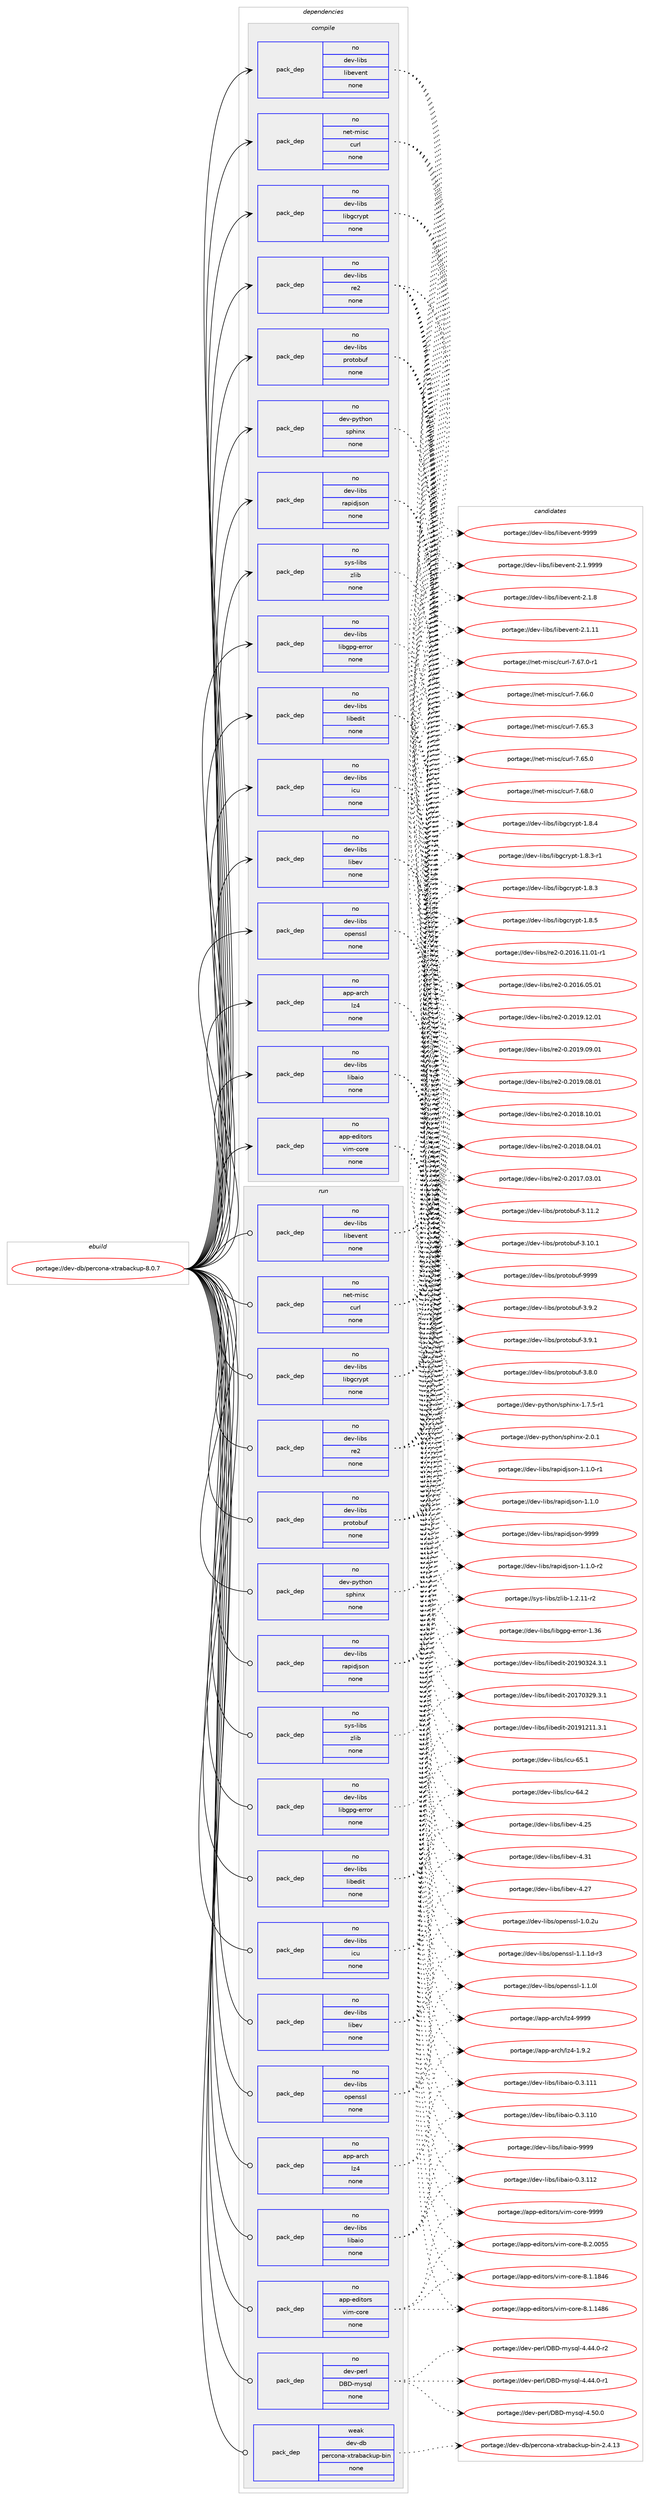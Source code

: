 digraph prolog {

# *************
# Graph options
# *************

newrank=true;
concentrate=true;
compound=true;
graph [rankdir=LR,fontname=Helvetica,fontsize=10,ranksep=1.5];#, ranksep=2.5, nodesep=0.2];
edge  [arrowhead=vee];
node  [fontname=Helvetica,fontsize=10];

# **********
# The ebuild
# **********

subgraph cluster_leftcol {
color=gray;
rank=same;
label=<<i>ebuild</i>>;
id [label="portage://dev-db/percona-xtrabackup-8.0.7", color=red, width=4, href="../dev-db/percona-xtrabackup-8.0.7.svg"];
}

# ****************
# The dependencies
# ****************

subgraph cluster_midcol {
color=gray;
label=<<i>dependencies</i>>;
subgraph cluster_compile {
fillcolor="#eeeeee";
style=filled;
label=<<i>compile</i>>;
subgraph pack436045 {
dependency580861 [label=<<TABLE BORDER="0" CELLBORDER="1" CELLSPACING="0" CELLPADDING="4" WIDTH="220"><TR><TD ROWSPAN="6" CELLPADDING="30">pack_dep</TD></TR><TR><TD WIDTH="110">no</TD></TR><TR><TD>app-arch</TD></TR><TR><TD>lz4</TD></TR><TR><TD>none</TD></TR><TR><TD></TD></TR></TABLE>>, shape=none, color=blue];
}
id:e -> dependency580861:w [weight=20,style="solid",arrowhead="vee"];
subgraph pack436046 {
dependency580862 [label=<<TABLE BORDER="0" CELLBORDER="1" CELLSPACING="0" CELLPADDING="4" WIDTH="220"><TR><TD ROWSPAN="6" CELLPADDING="30">pack_dep</TD></TR><TR><TD WIDTH="110">no</TD></TR><TR><TD>app-editors</TD></TR><TR><TD>vim-core</TD></TR><TR><TD>none</TD></TR><TR><TD></TD></TR></TABLE>>, shape=none, color=blue];
}
id:e -> dependency580862:w [weight=20,style="solid",arrowhead="vee"];
subgraph pack436047 {
dependency580863 [label=<<TABLE BORDER="0" CELLBORDER="1" CELLSPACING="0" CELLPADDING="4" WIDTH="220"><TR><TD ROWSPAN="6" CELLPADDING="30">pack_dep</TD></TR><TR><TD WIDTH="110">no</TD></TR><TR><TD>dev-libs</TD></TR><TR><TD>icu</TD></TR><TR><TD>none</TD></TR><TR><TD></TD></TR></TABLE>>, shape=none, color=blue];
}
id:e -> dependency580863:w [weight=20,style="solid",arrowhead="vee"];
subgraph pack436048 {
dependency580864 [label=<<TABLE BORDER="0" CELLBORDER="1" CELLSPACING="0" CELLPADDING="4" WIDTH="220"><TR><TD ROWSPAN="6" CELLPADDING="30">pack_dep</TD></TR><TR><TD WIDTH="110">no</TD></TR><TR><TD>dev-libs</TD></TR><TR><TD>libaio</TD></TR><TR><TD>none</TD></TR><TR><TD></TD></TR></TABLE>>, shape=none, color=blue];
}
id:e -> dependency580864:w [weight=20,style="solid",arrowhead="vee"];
subgraph pack436049 {
dependency580865 [label=<<TABLE BORDER="0" CELLBORDER="1" CELLSPACING="0" CELLPADDING="4" WIDTH="220"><TR><TD ROWSPAN="6" CELLPADDING="30">pack_dep</TD></TR><TR><TD WIDTH="110">no</TD></TR><TR><TD>dev-libs</TD></TR><TR><TD>libedit</TD></TR><TR><TD>none</TD></TR><TR><TD></TD></TR></TABLE>>, shape=none, color=blue];
}
id:e -> dependency580865:w [weight=20,style="solid",arrowhead="vee"];
subgraph pack436050 {
dependency580866 [label=<<TABLE BORDER="0" CELLBORDER="1" CELLSPACING="0" CELLPADDING="4" WIDTH="220"><TR><TD ROWSPAN="6" CELLPADDING="30">pack_dep</TD></TR><TR><TD WIDTH="110">no</TD></TR><TR><TD>dev-libs</TD></TR><TR><TD>libev</TD></TR><TR><TD>none</TD></TR><TR><TD></TD></TR></TABLE>>, shape=none, color=blue];
}
id:e -> dependency580866:w [weight=20,style="solid",arrowhead="vee"];
subgraph pack436051 {
dependency580867 [label=<<TABLE BORDER="0" CELLBORDER="1" CELLSPACING="0" CELLPADDING="4" WIDTH="220"><TR><TD ROWSPAN="6" CELLPADDING="30">pack_dep</TD></TR><TR><TD WIDTH="110">no</TD></TR><TR><TD>dev-libs</TD></TR><TR><TD>libevent</TD></TR><TR><TD>none</TD></TR><TR><TD></TD></TR></TABLE>>, shape=none, color=blue];
}
id:e -> dependency580867:w [weight=20,style="solid",arrowhead="vee"];
subgraph pack436052 {
dependency580868 [label=<<TABLE BORDER="0" CELLBORDER="1" CELLSPACING="0" CELLPADDING="4" WIDTH="220"><TR><TD ROWSPAN="6" CELLPADDING="30">pack_dep</TD></TR><TR><TD WIDTH="110">no</TD></TR><TR><TD>dev-libs</TD></TR><TR><TD>libgcrypt</TD></TR><TR><TD>none</TD></TR><TR><TD></TD></TR></TABLE>>, shape=none, color=blue];
}
id:e -> dependency580868:w [weight=20,style="solid",arrowhead="vee"];
subgraph pack436053 {
dependency580869 [label=<<TABLE BORDER="0" CELLBORDER="1" CELLSPACING="0" CELLPADDING="4" WIDTH="220"><TR><TD ROWSPAN="6" CELLPADDING="30">pack_dep</TD></TR><TR><TD WIDTH="110">no</TD></TR><TR><TD>dev-libs</TD></TR><TR><TD>libgpg-error</TD></TR><TR><TD>none</TD></TR><TR><TD></TD></TR></TABLE>>, shape=none, color=blue];
}
id:e -> dependency580869:w [weight=20,style="solid",arrowhead="vee"];
subgraph pack436054 {
dependency580870 [label=<<TABLE BORDER="0" CELLBORDER="1" CELLSPACING="0" CELLPADDING="4" WIDTH="220"><TR><TD ROWSPAN="6" CELLPADDING="30">pack_dep</TD></TR><TR><TD WIDTH="110">no</TD></TR><TR><TD>dev-libs</TD></TR><TR><TD>openssl</TD></TR><TR><TD>none</TD></TR><TR><TD></TD></TR></TABLE>>, shape=none, color=blue];
}
id:e -> dependency580870:w [weight=20,style="solid",arrowhead="vee"];
subgraph pack436055 {
dependency580871 [label=<<TABLE BORDER="0" CELLBORDER="1" CELLSPACING="0" CELLPADDING="4" WIDTH="220"><TR><TD ROWSPAN="6" CELLPADDING="30">pack_dep</TD></TR><TR><TD WIDTH="110">no</TD></TR><TR><TD>dev-libs</TD></TR><TR><TD>protobuf</TD></TR><TR><TD>none</TD></TR><TR><TD></TD></TR></TABLE>>, shape=none, color=blue];
}
id:e -> dependency580871:w [weight=20,style="solid",arrowhead="vee"];
subgraph pack436056 {
dependency580872 [label=<<TABLE BORDER="0" CELLBORDER="1" CELLSPACING="0" CELLPADDING="4" WIDTH="220"><TR><TD ROWSPAN="6" CELLPADDING="30">pack_dep</TD></TR><TR><TD WIDTH="110">no</TD></TR><TR><TD>dev-libs</TD></TR><TR><TD>rapidjson</TD></TR><TR><TD>none</TD></TR><TR><TD></TD></TR></TABLE>>, shape=none, color=blue];
}
id:e -> dependency580872:w [weight=20,style="solid",arrowhead="vee"];
subgraph pack436057 {
dependency580873 [label=<<TABLE BORDER="0" CELLBORDER="1" CELLSPACING="0" CELLPADDING="4" WIDTH="220"><TR><TD ROWSPAN="6" CELLPADDING="30">pack_dep</TD></TR><TR><TD WIDTH="110">no</TD></TR><TR><TD>dev-libs</TD></TR><TR><TD>re2</TD></TR><TR><TD>none</TD></TR><TR><TD></TD></TR></TABLE>>, shape=none, color=blue];
}
id:e -> dependency580873:w [weight=20,style="solid",arrowhead="vee"];
subgraph pack436058 {
dependency580874 [label=<<TABLE BORDER="0" CELLBORDER="1" CELLSPACING="0" CELLPADDING="4" WIDTH="220"><TR><TD ROWSPAN="6" CELLPADDING="30">pack_dep</TD></TR><TR><TD WIDTH="110">no</TD></TR><TR><TD>dev-python</TD></TR><TR><TD>sphinx</TD></TR><TR><TD>none</TD></TR><TR><TD></TD></TR></TABLE>>, shape=none, color=blue];
}
id:e -> dependency580874:w [weight=20,style="solid",arrowhead="vee"];
subgraph pack436059 {
dependency580875 [label=<<TABLE BORDER="0" CELLBORDER="1" CELLSPACING="0" CELLPADDING="4" WIDTH="220"><TR><TD ROWSPAN="6" CELLPADDING="30">pack_dep</TD></TR><TR><TD WIDTH="110">no</TD></TR><TR><TD>net-misc</TD></TR><TR><TD>curl</TD></TR><TR><TD>none</TD></TR><TR><TD></TD></TR></TABLE>>, shape=none, color=blue];
}
id:e -> dependency580875:w [weight=20,style="solid",arrowhead="vee"];
subgraph pack436060 {
dependency580876 [label=<<TABLE BORDER="0" CELLBORDER="1" CELLSPACING="0" CELLPADDING="4" WIDTH="220"><TR><TD ROWSPAN="6" CELLPADDING="30">pack_dep</TD></TR><TR><TD WIDTH="110">no</TD></TR><TR><TD>sys-libs</TD></TR><TR><TD>zlib</TD></TR><TR><TD>none</TD></TR><TR><TD></TD></TR></TABLE>>, shape=none, color=blue];
}
id:e -> dependency580876:w [weight=20,style="solid",arrowhead="vee"];
}
subgraph cluster_compileandrun {
fillcolor="#eeeeee";
style=filled;
label=<<i>compile and run</i>>;
}
subgraph cluster_run {
fillcolor="#eeeeee";
style=filled;
label=<<i>run</i>>;
subgraph pack436061 {
dependency580877 [label=<<TABLE BORDER="0" CELLBORDER="1" CELLSPACING="0" CELLPADDING="4" WIDTH="220"><TR><TD ROWSPAN="6" CELLPADDING="30">pack_dep</TD></TR><TR><TD WIDTH="110">no</TD></TR><TR><TD>app-arch</TD></TR><TR><TD>lz4</TD></TR><TR><TD>none</TD></TR><TR><TD></TD></TR></TABLE>>, shape=none, color=blue];
}
id:e -> dependency580877:w [weight=20,style="solid",arrowhead="odot"];
subgraph pack436062 {
dependency580878 [label=<<TABLE BORDER="0" CELLBORDER="1" CELLSPACING="0" CELLPADDING="4" WIDTH="220"><TR><TD ROWSPAN="6" CELLPADDING="30">pack_dep</TD></TR><TR><TD WIDTH="110">no</TD></TR><TR><TD>app-editors</TD></TR><TR><TD>vim-core</TD></TR><TR><TD>none</TD></TR><TR><TD></TD></TR></TABLE>>, shape=none, color=blue];
}
id:e -> dependency580878:w [weight=20,style="solid",arrowhead="odot"];
subgraph pack436063 {
dependency580879 [label=<<TABLE BORDER="0" CELLBORDER="1" CELLSPACING="0" CELLPADDING="4" WIDTH="220"><TR><TD ROWSPAN="6" CELLPADDING="30">pack_dep</TD></TR><TR><TD WIDTH="110">no</TD></TR><TR><TD>dev-libs</TD></TR><TR><TD>icu</TD></TR><TR><TD>none</TD></TR><TR><TD></TD></TR></TABLE>>, shape=none, color=blue];
}
id:e -> dependency580879:w [weight=20,style="solid",arrowhead="odot"];
subgraph pack436064 {
dependency580880 [label=<<TABLE BORDER="0" CELLBORDER="1" CELLSPACING="0" CELLPADDING="4" WIDTH="220"><TR><TD ROWSPAN="6" CELLPADDING="30">pack_dep</TD></TR><TR><TD WIDTH="110">no</TD></TR><TR><TD>dev-libs</TD></TR><TR><TD>libaio</TD></TR><TR><TD>none</TD></TR><TR><TD></TD></TR></TABLE>>, shape=none, color=blue];
}
id:e -> dependency580880:w [weight=20,style="solid",arrowhead="odot"];
subgraph pack436065 {
dependency580881 [label=<<TABLE BORDER="0" CELLBORDER="1" CELLSPACING="0" CELLPADDING="4" WIDTH="220"><TR><TD ROWSPAN="6" CELLPADDING="30">pack_dep</TD></TR><TR><TD WIDTH="110">no</TD></TR><TR><TD>dev-libs</TD></TR><TR><TD>libedit</TD></TR><TR><TD>none</TD></TR><TR><TD></TD></TR></TABLE>>, shape=none, color=blue];
}
id:e -> dependency580881:w [weight=20,style="solid",arrowhead="odot"];
subgraph pack436066 {
dependency580882 [label=<<TABLE BORDER="0" CELLBORDER="1" CELLSPACING="0" CELLPADDING="4" WIDTH="220"><TR><TD ROWSPAN="6" CELLPADDING="30">pack_dep</TD></TR><TR><TD WIDTH="110">no</TD></TR><TR><TD>dev-libs</TD></TR><TR><TD>libev</TD></TR><TR><TD>none</TD></TR><TR><TD></TD></TR></TABLE>>, shape=none, color=blue];
}
id:e -> dependency580882:w [weight=20,style="solid",arrowhead="odot"];
subgraph pack436067 {
dependency580883 [label=<<TABLE BORDER="0" CELLBORDER="1" CELLSPACING="0" CELLPADDING="4" WIDTH="220"><TR><TD ROWSPAN="6" CELLPADDING="30">pack_dep</TD></TR><TR><TD WIDTH="110">no</TD></TR><TR><TD>dev-libs</TD></TR><TR><TD>libevent</TD></TR><TR><TD>none</TD></TR><TR><TD></TD></TR></TABLE>>, shape=none, color=blue];
}
id:e -> dependency580883:w [weight=20,style="solid",arrowhead="odot"];
subgraph pack436068 {
dependency580884 [label=<<TABLE BORDER="0" CELLBORDER="1" CELLSPACING="0" CELLPADDING="4" WIDTH="220"><TR><TD ROWSPAN="6" CELLPADDING="30">pack_dep</TD></TR><TR><TD WIDTH="110">no</TD></TR><TR><TD>dev-libs</TD></TR><TR><TD>libgcrypt</TD></TR><TR><TD>none</TD></TR><TR><TD></TD></TR></TABLE>>, shape=none, color=blue];
}
id:e -> dependency580884:w [weight=20,style="solid",arrowhead="odot"];
subgraph pack436069 {
dependency580885 [label=<<TABLE BORDER="0" CELLBORDER="1" CELLSPACING="0" CELLPADDING="4" WIDTH="220"><TR><TD ROWSPAN="6" CELLPADDING="30">pack_dep</TD></TR><TR><TD WIDTH="110">no</TD></TR><TR><TD>dev-libs</TD></TR><TR><TD>libgpg-error</TD></TR><TR><TD>none</TD></TR><TR><TD></TD></TR></TABLE>>, shape=none, color=blue];
}
id:e -> dependency580885:w [weight=20,style="solid",arrowhead="odot"];
subgraph pack436070 {
dependency580886 [label=<<TABLE BORDER="0" CELLBORDER="1" CELLSPACING="0" CELLPADDING="4" WIDTH="220"><TR><TD ROWSPAN="6" CELLPADDING="30">pack_dep</TD></TR><TR><TD WIDTH="110">no</TD></TR><TR><TD>dev-libs</TD></TR><TR><TD>openssl</TD></TR><TR><TD>none</TD></TR><TR><TD></TD></TR></TABLE>>, shape=none, color=blue];
}
id:e -> dependency580886:w [weight=20,style="solid",arrowhead="odot"];
subgraph pack436071 {
dependency580887 [label=<<TABLE BORDER="0" CELLBORDER="1" CELLSPACING="0" CELLPADDING="4" WIDTH="220"><TR><TD ROWSPAN="6" CELLPADDING="30">pack_dep</TD></TR><TR><TD WIDTH="110">no</TD></TR><TR><TD>dev-libs</TD></TR><TR><TD>protobuf</TD></TR><TR><TD>none</TD></TR><TR><TD></TD></TR></TABLE>>, shape=none, color=blue];
}
id:e -> dependency580887:w [weight=20,style="solid",arrowhead="odot"];
subgraph pack436072 {
dependency580888 [label=<<TABLE BORDER="0" CELLBORDER="1" CELLSPACING="0" CELLPADDING="4" WIDTH="220"><TR><TD ROWSPAN="6" CELLPADDING="30">pack_dep</TD></TR><TR><TD WIDTH="110">no</TD></TR><TR><TD>dev-libs</TD></TR><TR><TD>rapidjson</TD></TR><TR><TD>none</TD></TR><TR><TD></TD></TR></TABLE>>, shape=none, color=blue];
}
id:e -> dependency580888:w [weight=20,style="solid",arrowhead="odot"];
subgraph pack436073 {
dependency580889 [label=<<TABLE BORDER="0" CELLBORDER="1" CELLSPACING="0" CELLPADDING="4" WIDTH="220"><TR><TD ROWSPAN="6" CELLPADDING="30">pack_dep</TD></TR><TR><TD WIDTH="110">no</TD></TR><TR><TD>dev-libs</TD></TR><TR><TD>re2</TD></TR><TR><TD>none</TD></TR><TR><TD></TD></TR></TABLE>>, shape=none, color=blue];
}
id:e -> dependency580889:w [weight=20,style="solid",arrowhead="odot"];
subgraph pack436074 {
dependency580890 [label=<<TABLE BORDER="0" CELLBORDER="1" CELLSPACING="0" CELLPADDING="4" WIDTH="220"><TR><TD ROWSPAN="6" CELLPADDING="30">pack_dep</TD></TR><TR><TD WIDTH="110">no</TD></TR><TR><TD>dev-perl</TD></TR><TR><TD>DBD-mysql</TD></TR><TR><TD>none</TD></TR><TR><TD></TD></TR></TABLE>>, shape=none, color=blue];
}
id:e -> dependency580890:w [weight=20,style="solid",arrowhead="odot"];
subgraph pack436075 {
dependency580891 [label=<<TABLE BORDER="0" CELLBORDER="1" CELLSPACING="0" CELLPADDING="4" WIDTH="220"><TR><TD ROWSPAN="6" CELLPADDING="30">pack_dep</TD></TR><TR><TD WIDTH="110">no</TD></TR><TR><TD>dev-python</TD></TR><TR><TD>sphinx</TD></TR><TR><TD>none</TD></TR><TR><TD></TD></TR></TABLE>>, shape=none, color=blue];
}
id:e -> dependency580891:w [weight=20,style="solid",arrowhead="odot"];
subgraph pack436076 {
dependency580892 [label=<<TABLE BORDER="0" CELLBORDER="1" CELLSPACING="0" CELLPADDING="4" WIDTH="220"><TR><TD ROWSPAN="6" CELLPADDING="30">pack_dep</TD></TR><TR><TD WIDTH="110">no</TD></TR><TR><TD>net-misc</TD></TR><TR><TD>curl</TD></TR><TR><TD>none</TD></TR><TR><TD></TD></TR></TABLE>>, shape=none, color=blue];
}
id:e -> dependency580892:w [weight=20,style="solid",arrowhead="odot"];
subgraph pack436077 {
dependency580893 [label=<<TABLE BORDER="0" CELLBORDER="1" CELLSPACING="0" CELLPADDING="4" WIDTH="220"><TR><TD ROWSPAN="6" CELLPADDING="30">pack_dep</TD></TR><TR><TD WIDTH="110">no</TD></TR><TR><TD>sys-libs</TD></TR><TR><TD>zlib</TD></TR><TR><TD>none</TD></TR><TR><TD></TD></TR></TABLE>>, shape=none, color=blue];
}
id:e -> dependency580893:w [weight=20,style="solid",arrowhead="odot"];
subgraph pack436078 {
dependency580894 [label=<<TABLE BORDER="0" CELLBORDER="1" CELLSPACING="0" CELLPADDING="4" WIDTH="220"><TR><TD ROWSPAN="6" CELLPADDING="30">pack_dep</TD></TR><TR><TD WIDTH="110">weak</TD></TR><TR><TD>dev-db</TD></TR><TR><TD>percona-xtrabackup-bin</TD></TR><TR><TD>none</TD></TR><TR><TD></TD></TR></TABLE>>, shape=none, color=blue];
}
id:e -> dependency580894:w [weight=20,style="solid",arrowhead="odot"];
}
}

# **************
# The candidates
# **************

subgraph cluster_choices {
rank=same;
color=gray;
label=<<i>candidates</i>>;

subgraph choice436045 {
color=black;
nodesep=1;
choice9711211245971149910447108122524557575757 [label="portage://app-arch/lz4-9999", color=red, width=4,href="../app-arch/lz4-9999.svg"];
choice971121124597114991044710812252454946574650 [label="portage://app-arch/lz4-1.9.2", color=red, width=4,href="../app-arch/lz4-1.9.2.svg"];
dependency580861:e -> choice9711211245971149910447108122524557575757:w [style=dotted,weight="100"];
dependency580861:e -> choice971121124597114991044710812252454946574650:w [style=dotted,weight="100"];
}
subgraph choice436046 {
color=black;
nodesep=1;
choice97112112451011001051161111141154711810510945991111141014557575757 [label="portage://app-editors/vim-core-9999", color=red, width=4,href="../app-editors/vim-core-9999.svg"];
choice9711211245101100105116111114115471181051094599111114101455646504648485353 [label="portage://app-editors/vim-core-8.2.0055", color=red, width=4,href="../app-editors/vim-core-8.2.0055.svg"];
choice9711211245101100105116111114115471181051094599111114101455646494649565254 [label="portage://app-editors/vim-core-8.1.1846", color=red, width=4,href="../app-editors/vim-core-8.1.1846.svg"];
choice9711211245101100105116111114115471181051094599111114101455646494649525654 [label="portage://app-editors/vim-core-8.1.1486", color=red, width=4,href="../app-editors/vim-core-8.1.1486.svg"];
dependency580862:e -> choice97112112451011001051161111141154711810510945991111141014557575757:w [style=dotted,weight="100"];
dependency580862:e -> choice9711211245101100105116111114115471181051094599111114101455646504648485353:w [style=dotted,weight="100"];
dependency580862:e -> choice9711211245101100105116111114115471181051094599111114101455646494649565254:w [style=dotted,weight="100"];
dependency580862:e -> choice9711211245101100105116111114115471181051094599111114101455646494649525654:w [style=dotted,weight="100"];
}
subgraph choice436047 {
color=black;
nodesep=1;
choice100101118451081059811547105991174554534649 [label="portage://dev-libs/icu-65.1", color=red, width=4,href="../dev-libs/icu-65.1.svg"];
choice100101118451081059811547105991174554524650 [label="portage://dev-libs/icu-64.2", color=red, width=4,href="../dev-libs/icu-64.2.svg"];
dependency580863:e -> choice100101118451081059811547105991174554534649:w [style=dotted,weight="100"];
dependency580863:e -> choice100101118451081059811547105991174554524650:w [style=dotted,weight="100"];
}
subgraph choice436048 {
color=black;
nodesep=1;
choice10010111845108105981154710810598971051114557575757 [label="portage://dev-libs/libaio-9999", color=red, width=4,href="../dev-libs/libaio-9999.svg"];
choice10010111845108105981154710810598971051114548465146494950 [label="portage://dev-libs/libaio-0.3.112", color=red, width=4,href="../dev-libs/libaio-0.3.112.svg"];
choice10010111845108105981154710810598971051114548465146494949 [label="portage://dev-libs/libaio-0.3.111", color=red, width=4,href="../dev-libs/libaio-0.3.111.svg"];
choice10010111845108105981154710810598971051114548465146494948 [label="portage://dev-libs/libaio-0.3.110", color=red, width=4,href="../dev-libs/libaio-0.3.110.svg"];
dependency580864:e -> choice10010111845108105981154710810598971051114557575757:w [style=dotted,weight="100"];
dependency580864:e -> choice10010111845108105981154710810598971051114548465146494950:w [style=dotted,weight="100"];
dependency580864:e -> choice10010111845108105981154710810598971051114548465146494949:w [style=dotted,weight="100"];
dependency580864:e -> choice10010111845108105981154710810598971051114548465146494948:w [style=dotted,weight="100"];
}
subgraph choice436049 {
color=black;
nodesep=1;
choice1001011184510810598115471081059810110010511645504849574950494946514649 [label="portage://dev-libs/libedit-20191211.3.1", color=red, width=4,href="../dev-libs/libedit-20191211.3.1.svg"];
choice1001011184510810598115471081059810110010511645504849574851505246514649 [label="portage://dev-libs/libedit-20190324.3.1", color=red, width=4,href="../dev-libs/libedit-20190324.3.1.svg"];
choice1001011184510810598115471081059810110010511645504849554851505746514649 [label="portage://dev-libs/libedit-20170329.3.1", color=red, width=4,href="../dev-libs/libedit-20170329.3.1.svg"];
dependency580865:e -> choice1001011184510810598115471081059810110010511645504849574950494946514649:w [style=dotted,weight="100"];
dependency580865:e -> choice1001011184510810598115471081059810110010511645504849574851505246514649:w [style=dotted,weight="100"];
dependency580865:e -> choice1001011184510810598115471081059810110010511645504849554851505746514649:w [style=dotted,weight="100"];
}
subgraph choice436050 {
color=black;
nodesep=1;
choice100101118451081059811547108105981011184552465149 [label="portage://dev-libs/libev-4.31", color=red, width=4,href="../dev-libs/libev-4.31.svg"];
choice100101118451081059811547108105981011184552465055 [label="portage://dev-libs/libev-4.27", color=red, width=4,href="../dev-libs/libev-4.27.svg"];
choice100101118451081059811547108105981011184552465053 [label="portage://dev-libs/libev-4.25", color=red, width=4,href="../dev-libs/libev-4.25.svg"];
dependency580866:e -> choice100101118451081059811547108105981011184552465149:w [style=dotted,weight="100"];
dependency580866:e -> choice100101118451081059811547108105981011184552465055:w [style=dotted,weight="100"];
dependency580866:e -> choice100101118451081059811547108105981011184552465053:w [style=dotted,weight="100"];
}
subgraph choice436051 {
color=black;
nodesep=1;
choice100101118451081059811547108105981011181011101164557575757 [label="portage://dev-libs/libevent-9999", color=red, width=4,href="../dev-libs/libevent-9999.svg"];
choice10010111845108105981154710810598101118101110116455046494657575757 [label="portage://dev-libs/libevent-2.1.9999", color=red, width=4,href="../dev-libs/libevent-2.1.9999.svg"];
choice10010111845108105981154710810598101118101110116455046494656 [label="portage://dev-libs/libevent-2.1.8", color=red, width=4,href="../dev-libs/libevent-2.1.8.svg"];
choice1001011184510810598115471081059810111810111011645504649464949 [label="portage://dev-libs/libevent-2.1.11", color=red, width=4,href="../dev-libs/libevent-2.1.11.svg"];
dependency580867:e -> choice100101118451081059811547108105981011181011101164557575757:w [style=dotted,weight="100"];
dependency580867:e -> choice10010111845108105981154710810598101118101110116455046494657575757:w [style=dotted,weight="100"];
dependency580867:e -> choice10010111845108105981154710810598101118101110116455046494656:w [style=dotted,weight="100"];
dependency580867:e -> choice1001011184510810598115471081059810111810111011645504649464949:w [style=dotted,weight="100"];
}
subgraph choice436052 {
color=black;
nodesep=1;
choice1001011184510810598115471081059810399114121112116454946564653 [label="portage://dev-libs/libgcrypt-1.8.5", color=red, width=4,href="../dev-libs/libgcrypt-1.8.5.svg"];
choice1001011184510810598115471081059810399114121112116454946564652 [label="portage://dev-libs/libgcrypt-1.8.4", color=red, width=4,href="../dev-libs/libgcrypt-1.8.4.svg"];
choice10010111845108105981154710810598103991141211121164549465646514511449 [label="portage://dev-libs/libgcrypt-1.8.3-r1", color=red, width=4,href="../dev-libs/libgcrypt-1.8.3-r1.svg"];
choice1001011184510810598115471081059810399114121112116454946564651 [label="portage://dev-libs/libgcrypt-1.8.3", color=red, width=4,href="../dev-libs/libgcrypt-1.8.3.svg"];
dependency580868:e -> choice1001011184510810598115471081059810399114121112116454946564653:w [style=dotted,weight="100"];
dependency580868:e -> choice1001011184510810598115471081059810399114121112116454946564652:w [style=dotted,weight="100"];
dependency580868:e -> choice10010111845108105981154710810598103991141211121164549465646514511449:w [style=dotted,weight="100"];
dependency580868:e -> choice1001011184510810598115471081059810399114121112116454946564651:w [style=dotted,weight="100"];
}
subgraph choice436053 {
color=black;
nodesep=1;
choice10010111845108105981154710810598103112103451011141141111144549465154 [label="portage://dev-libs/libgpg-error-1.36", color=red, width=4,href="../dev-libs/libgpg-error-1.36.svg"];
dependency580869:e -> choice10010111845108105981154710810598103112103451011141141111144549465154:w [style=dotted,weight="100"];
}
subgraph choice436054 {
color=black;
nodesep=1;
choice1001011184510810598115471111121011101151151084549464946491004511451 [label="portage://dev-libs/openssl-1.1.1d-r3", color=red, width=4,href="../dev-libs/openssl-1.1.1d-r3.svg"];
choice100101118451081059811547111112101110115115108454946494648108 [label="portage://dev-libs/openssl-1.1.0l", color=red, width=4,href="../dev-libs/openssl-1.1.0l.svg"];
choice100101118451081059811547111112101110115115108454946484650117 [label="portage://dev-libs/openssl-1.0.2u", color=red, width=4,href="../dev-libs/openssl-1.0.2u.svg"];
dependency580870:e -> choice1001011184510810598115471111121011101151151084549464946491004511451:w [style=dotted,weight="100"];
dependency580870:e -> choice100101118451081059811547111112101110115115108454946494648108:w [style=dotted,weight="100"];
dependency580870:e -> choice100101118451081059811547111112101110115115108454946484650117:w [style=dotted,weight="100"];
}
subgraph choice436055 {
color=black;
nodesep=1;
choice100101118451081059811547112114111116111981171024557575757 [label="portage://dev-libs/protobuf-9999", color=red, width=4,href="../dev-libs/protobuf-9999.svg"];
choice10010111845108105981154711211411111611198117102455146574650 [label="portage://dev-libs/protobuf-3.9.2", color=red, width=4,href="../dev-libs/protobuf-3.9.2.svg"];
choice10010111845108105981154711211411111611198117102455146574649 [label="portage://dev-libs/protobuf-3.9.1", color=red, width=4,href="../dev-libs/protobuf-3.9.1.svg"];
choice10010111845108105981154711211411111611198117102455146564648 [label="portage://dev-libs/protobuf-3.8.0", color=red, width=4,href="../dev-libs/protobuf-3.8.0.svg"];
choice1001011184510810598115471121141111161119811710245514649494650 [label="portage://dev-libs/protobuf-3.11.2", color=red, width=4,href="../dev-libs/protobuf-3.11.2.svg"];
choice1001011184510810598115471121141111161119811710245514649484649 [label="portage://dev-libs/protobuf-3.10.1", color=red, width=4,href="../dev-libs/protobuf-3.10.1.svg"];
dependency580871:e -> choice100101118451081059811547112114111116111981171024557575757:w [style=dotted,weight="100"];
dependency580871:e -> choice10010111845108105981154711211411111611198117102455146574650:w [style=dotted,weight="100"];
dependency580871:e -> choice10010111845108105981154711211411111611198117102455146574649:w [style=dotted,weight="100"];
dependency580871:e -> choice10010111845108105981154711211411111611198117102455146564648:w [style=dotted,weight="100"];
dependency580871:e -> choice1001011184510810598115471121141111161119811710245514649494650:w [style=dotted,weight="100"];
dependency580871:e -> choice1001011184510810598115471121141111161119811710245514649484649:w [style=dotted,weight="100"];
}
subgraph choice436056 {
color=black;
nodesep=1;
choice100101118451081059811547114971121051001061151111104557575757 [label="portage://dev-libs/rapidjson-9999", color=red, width=4,href="../dev-libs/rapidjson-9999.svg"];
choice100101118451081059811547114971121051001061151111104549464946484511450 [label="portage://dev-libs/rapidjson-1.1.0-r2", color=red, width=4,href="../dev-libs/rapidjson-1.1.0-r2.svg"];
choice100101118451081059811547114971121051001061151111104549464946484511449 [label="portage://dev-libs/rapidjson-1.1.0-r1", color=red, width=4,href="../dev-libs/rapidjson-1.1.0-r1.svg"];
choice10010111845108105981154711497112105100106115111110454946494648 [label="portage://dev-libs/rapidjson-1.1.0", color=red, width=4,href="../dev-libs/rapidjson-1.1.0.svg"];
dependency580872:e -> choice100101118451081059811547114971121051001061151111104557575757:w [style=dotted,weight="100"];
dependency580872:e -> choice100101118451081059811547114971121051001061151111104549464946484511450:w [style=dotted,weight="100"];
dependency580872:e -> choice100101118451081059811547114971121051001061151111104549464946484511449:w [style=dotted,weight="100"];
dependency580872:e -> choice10010111845108105981154711497112105100106115111110454946494648:w [style=dotted,weight="100"];
}
subgraph choice436057 {
color=black;
nodesep=1;
choice1001011184510810598115471141015045484650484957464950464849 [label="portage://dev-libs/re2-0.2019.12.01", color=red, width=4,href="../dev-libs/re2-0.2019.12.01.svg"];
choice1001011184510810598115471141015045484650484957464857464849 [label="portage://dev-libs/re2-0.2019.09.01", color=red, width=4,href="../dev-libs/re2-0.2019.09.01.svg"];
choice1001011184510810598115471141015045484650484957464856464849 [label="portage://dev-libs/re2-0.2019.08.01", color=red, width=4,href="../dev-libs/re2-0.2019.08.01.svg"];
choice1001011184510810598115471141015045484650484956464948464849 [label="portage://dev-libs/re2-0.2018.10.01", color=red, width=4,href="../dev-libs/re2-0.2018.10.01.svg"];
choice1001011184510810598115471141015045484650484956464852464849 [label="portage://dev-libs/re2-0.2018.04.01", color=red, width=4,href="../dev-libs/re2-0.2018.04.01.svg"];
choice1001011184510810598115471141015045484650484955464851464849 [label="portage://dev-libs/re2-0.2017.03.01", color=red, width=4,href="../dev-libs/re2-0.2017.03.01.svg"];
choice10010111845108105981154711410150454846504849544649494648494511449 [label="portage://dev-libs/re2-0.2016.11.01-r1", color=red, width=4,href="../dev-libs/re2-0.2016.11.01-r1.svg"];
choice1001011184510810598115471141015045484650484954464853464849 [label="portage://dev-libs/re2-0.2016.05.01", color=red, width=4,href="../dev-libs/re2-0.2016.05.01.svg"];
dependency580873:e -> choice1001011184510810598115471141015045484650484957464950464849:w [style=dotted,weight="100"];
dependency580873:e -> choice1001011184510810598115471141015045484650484957464857464849:w [style=dotted,weight="100"];
dependency580873:e -> choice1001011184510810598115471141015045484650484957464856464849:w [style=dotted,weight="100"];
dependency580873:e -> choice1001011184510810598115471141015045484650484956464948464849:w [style=dotted,weight="100"];
dependency580873:e -> choice1001011184510810598115471141015045484650484956464852464849:w [style=dotted,weight="100"];
dependency580873:e -> choice1001011184510810598115471141015045484650484955464851464849:w [style=dotted,weight="100"];
dependency580873:e -> choice10010111845108105981154711410150454846504849544649494648494511449:w [style=dotted,weight="100"];
dependency580873:e -> choice1001011184510810598115471141015045484650484954464853464849:w [style=dotted,weight="100"];
}
subgraph choice436058 {
color=black;
nodesep=1;
choice1001011184511212111610411111047115112104105110120455046484649 [label="portage://dev-python/sphinx-2.0.1", color=red, width=4,href="../dev-python/sphinx-2.0.1.svg"];
choice10010111845112121116104111110471151121041051101204549465546534511449 [label="portage://dev-python/sphinx-1.7.5-r1", color=red, width=4,href="../dev-python/sphinx-1.7.5-r1.svg"];
dependency580874:e -> choice1001011184511212111610411111047115112104105110120455046484649:w [style=dotted,weight="100"];
dependency580874:e -> choice10010111845112121116104111110471151121041051101204549465546534511449:w [style=dotted,weight="100"];
}
subgraph choice436059 {
color=black;
nodesep=1;
choice1101011164510910511599479911711410845554654564648 [label="portage://net-misc/curl-7.68.0", color=red, width=4,href="../net-misc/curl-7.68.0.svg"];
choice11010111645109105115994799117114108455546545546484511449 [label="portage://net-misc/curl-7.67.0-r1", color=red, width=4,href="../net-misc/curl-7.67.0-r1.svg"];
choice1101011164510910511599479911711410845554654544648 [label="portage://net-misc/curl-7.66.0", color=red, width=4,href="../net-misc/curl-7.66.0.svg"];
choice1101011164510910511599479911711410845554654534651 [label="portage://net-misc/curl-7.65.3", color=red, width=4,href="../net-misc/curl-7.65.3.svg"];
choice1101011164510910511599479911711410845554654534648 [label="portage://net-misc/curl-7.65.0", color=red, width=4,href="../net-misc/curl-7.65.0.svg"];
dependency580875:e -> choice1101011164510910511599479911711410845554654564648:w [style=dotted,weight="100"];
dependency580875:e -> choice11010111645109105115994799117114108455546545546484511449:w [style=dotted,weight="100"];
dependency580875:e -> choice1101011164510910511599479911711410845554654544648:w [style=dotted,weight="100"];
dependency580875:e -> choice1101011164510910511599479911711410845554654534651:w [style=dotted,weight="100"];
dependency580875:e -> choice1101011164510910511599479911711410845554654534648:w [style=dotted,weight="100"];
}
subgraph choice436060 {
color=black;
nodesep=1;
choice11512111545108105981154712210810598454946504649494511450 [label="portage://sys-libs/zlib-1.2.11-r2", color=red, width=4,href="../sys-libs/zlib-1.2.11-r2.svg"];
dependency580876:e -> choice11512111545108105981154712210810598454946504649494511450:w [style=dotted,weight="100"];
}
subgraph choice436061 {
color=black;
nodesep=1;
choice9711211245971149910447108122524557575757 [label="portage://app-arch/lz4-9999", color=red, width=4,href="../app-arch/lz4-9999.svg"];
choice971121124597114991044710812252454946574650 [label="portage://app-arch/lz4-1.9.2", color=red, width=4,href="../app-arch/lz4-1.9.2.svg"];
dependency580877:e -> choice9711211245971149910447108122524557575757:w [style=dotted,weight="100"];
dependency580877:e -> choice971121124597114991044710812252454946574650:w [style=dotted,weight="100"];
}
subgraph choice436062 {
color=black;
nodesep=1;
choice97112112451011001051161111141154711810510945991111141014557575757 [label="portage://app-editors/vim-core-9999", color=red, width=4,href="../app-editors/vim-core-9999.svg"];
choice9711211245101100105116111114115471181051094599111114101455646504648485353 [label="portage://app-editors/vim-core-8.2.0055", color=red, width=4,href="../app-editors/vim-core-8.2.0055.svg"];
choice9711211245101100105116111114115471181051094599111114101455646494649565254 [label="portage://app-editors/vim-core-8.1.1846", color=red, width=4,href="../app-editors/vim-core-8.1.1846.svg"];
choice9711211245101100105116111114115471181051094599111114101455646494649525654 [label="portage://app-editors/vim-core-8.1.1486", color=red, width=4,href="../app-editors/vim-core-8.1.1486.svg"];
dependency580878:e -> choice97112112451011001051161111141154711810510945991111141014557575757:w [style=dotted,weight="100"];
dependency580878:e -> choice9711211245101100105116111114115471181051094599111114101455646504648485353:w [style=dotted,weight="100"];
dependency580878:e -> choice9711211245101100105116111114115471181051094599111114101455646494649565254:w [style=dotted,weight="100"];
dependency580878:e -> choice9711211245101100105116111114115471181051094599111114101455646494649525654:w [style=dotted,weight="100"];
}
subgraph choice436063 {
color=black;
nodesep=1;
choice100101118451081059811547105991174554534649 [label="portage://dev-libs/icu-65.1", color=red, width=4,href="../dev-libs/icu-65.1.svg"];
choice100101118451081059811547105991174554524650 [label="portage://dev-libs/icu-64.2", color=red, width=4,href="../dev-libs/icu-64.2.svg"];
dependency580879:e -> choice100101118451081059811547105991174554534649:w [style=dotted,weight="100"];
dependency580879:e -> choice100101118451081059811547105991174554524650:w [style=dotted,weight="100"];
}
subgraph choice436064 {
color=black;
nodesep=1;
choice10010111845108105981154710810598971051114557575757 [label="portage://dev-libs/libaio-9999", color=red, width=4,href="../dev-libs/libaio-9999.svg"];
choice10010111845108105981154710810598971051114548465146494950 [label="portage://dev-libs/libaio-0.3.112", color=red, width=4,href="../dev-libs/libaio-0.3.112.svg"];
choice10010111845108105981154710810598971051114548465146494949 [label="portage://dev-libs/libaio-0.3.111", color=red, width=4,href="../dev-libs/libaio-0.3.111.svg"];
choice10010111845108105981154710810598971051114548465146494948 [label="portage://dev-libs/libaio-0.3.110", color=red, width=4,href="../dev-libs/libaio-0.3.110.svg"];
dependency580880:e -> choice10010111845108105981154710810598971051114557575757:w [style=dotted,weight="100"];
dependency580880:e -> choice10010111845108105981154710810598971051114548465146494950:w [style=dotted,weight="100"];
dependency580880:e -> choice10010111845108105981154710810598971051114548465146494949:w [style=dotted,weight="100"];
dependency580880:e -> choice10010111845108105981154710810598971051114548465146494948:w [style=dotted,weight="100"];
}
subgraph choice436065 {
color=black;
nodesep=1;
choice1001011184510810598115471081059810110010511645504849574950494946514649 [label="portage://dev-libs/libedit-20191211.3.1", color=red, width=4,href="../dev-libs/libedit-20191211.3.1.svg"];
choice1001011184510810598115471081059810110010511645504849574851505246514649 [label="portage://dev-libs/libedit-20190324.3.1", color=red, width=4,href="../dev-libs/libedit-20190324.3.1.svg"];
choice1001011184510810598115471081059810110010511645504849554851505746514649 [label="portage://dev-libs/libedit-20170329.3.1", color=red, width=4,href="../dev-libs/libedit-20170329.3.1.svg"];
dependency580881:e -> choice1001011184510810598115471081059810110010511645504849574950494946514649:w [style=dotted,weight="100"];
dependency580881:e -> choice1001011184510810598115471081059810110010511645504849574851505246514649:w [style=dotted,weight="100"];
dependency580881:e -> choice1001011184510810598115471081059810110010511645504849554851505746514649:w [style=dotted,weight="100"];
}
subgraph choice436066 {
color=black;
nodesep=1;
choice100101118451081059811547108105981011184552465149 [label="portage://dev-libs/libev-4.31", color=red, width=4,href="../dev-libs/libev-4.31.svg"];
choice100101118451081059811547108105981011184552465055 [label="portage://dev-libs/libev-4.27", color=red, width=4,href="../dev-libs/libev-4.27.svg"];
choice100101118451081059811547108105981011184552465053 [label="portage://dev-libs/libev-4.25", color=red, width=4,href="../dev-libs/libev-4.25.svg"];
dependency580882:e -> choice100101118451081059811547108105981011184552465149:w [style=dotted,weight="100"];
dependency580882:e -> choice100101118451081059811547108105981011184552465055:w [style=dotted,weight="100"];
dependency580882:e -> choice100101118451081059811547108105981011184552465053:w [style=dotted,weight="100"];
}
subgraph choice436067 {
color=black;
nodesep=1;
choice100101118451081059811547108105981011181011101164557575757 [label="portage://dev-libs/libevent-9999", color=red, width=4,href="../dev-libs/libevent-9999.svg"];
choice10010111845108105981154710810598101118101110116455046494657575757 [label="portage://dev-libs/libevent-2.1.9999", color=red, width=4,href="../dev-libs/libevent-2.1.9999.svg"];
choice10010111845108105981154710810598101118101110116455046494656 [label="portage://dev-libs/libevent-2.1.8", color=red, width=4,href="../dev-libs/libevent-2.1.8.svg"];
choice1001011184510810598115471081059810111810111011645504649464949 [label="portage://dev-libs/libevent-2.1.11", color=red, width=4,href="../dev-libs/libevent-2.1.11.svg"];
dependency580883:e -> choice100101118451081059811547108105981011181011101164557575757:w [style=dotted,weight="100"];
dependency580883:e -> choice10010111845108105981154710810598101118101110116455046494657575757:w [style=dotted,weight="100"];
dependency580883:e -> choice10010111845108105981154710810598101118101110116455046494656:w [style=dotted,weight="100"];
dependency580883:e -> choice1001011184510810598115471081059810111810111011645504649464949:w [style=dotted,weight="100"];
}
subgraph choice436068 {
color=black;
nodesep=1;
choice1001011184510810598115471081059810399114121112116454946564653 [label="portage://dev-libs/libgcrypt-1.8.5", color=red, width=4,href="../dev-libs/libgcrypt-1.8.5.svg"];
choice1001011184510810598115471081059810399114121112116454946564652 [label="portage://dev-libs/libgcrypt-1.8.4", color=red, width=4,href="../dev-libs/libgcrypt-1.8.4.svg"];
choice10010111845108105981154710810598103991141211121164549465646514511449 [label="portage://dev-libs/libgcrypt-1.8.3-r1", color=red, width=4,href="../dev-libs/libgcrypt-1.8.3-r1.svg"];
choice1001011184510810598115471081059810399114121112116454946564651 [label="portage://dev-libs/libgcrypt-1.8.3", color=red, width=4,href="../dev-libs/libgcrypt-1.8.3.svg"];
dependency580884:e -> choice1001011184510810598115471081059810399114121112116454946564653:w [style=dotted,weight="100"];
dependency580884:e -> choice1001011184510810598115471081059810399114121112116454946564652:w [style=dotted,weight="100"];
dependency580884:e -> choice10010111845108105981154710810598103991141211121164549465646514511449:w [style=dotted,weight="100"];
dependency580884:e -> choice1001011184510810598115471081059810399114121112116454946564651:w [style=dotted,weight="100"];
}
subgraph choice436069 {
color=black;
nodesep=1;
choice10010111845108105981154710810598103112103451011141141111144549465154 [label="portage://dev-libs/libgpg-error-1.36", color=red, width=4,href="../dev-libs/libgpg-error-1.36.svg"];
dependency580885:e -> choice10010111845108105981154710810598103112103451011141141111144549465154:w [style=dotted,weight="100"];
}
subgraph choice436070 {
color=black;
nodesep=1;
choice1001011184510810598115471111121011101151151084549464946491004511451 [label="portage://dev-libs/openssl-1.1.1d-r3", color=red, width=4,href="../dev-libs/openssl-1.1.1d-r3.svg"];
choice100101118451081059811547111112101110115115108454946494648108 [label="portage://dev-libs/openssl-1.1.0l", color=red, width=4,href="../dev-libs/openssl-1.1.0l.svg"];
choice100101118451081059811547111112101110115115108454946484650117 [label="portage://dev-libs/openssl-1.0.2u", color=red, width=4,href="../dev-libs/openssl-1.0.2u.svg"];
dependency580886:e -> choice1001011184510810598115471111121011101151151084549464946491004511451:w [style=dotted,weight="100"];
dependency580886:e -> choice100101118451081059811547111112101110115115108454946494648108:w [style=dotted,weight="100"];
dependency580886:e -> choice100101118451081059811547111112101110115115108454946484650117:w [style=dotted,weight="100"];
}
subgraph choice436071 {
color=black;
nodesep=1;
choice100101118451081059811547112114111116111981171024557575757 [label="portage://dev-libs/protobuf-9999", color=red, width=4,href="../dev-libs/protobuf-9999.svg"];
choice10010111845108105981154711211411111611198117102455146574650 [label="portage://dev-libs/protobuf-3.9.2", color=red, width=4,href="../dev-libs/protobuf-3.9.2.svg"];
choice10010111845108105981154711211411111611198117102455146574649 [label="portage://dev-libs/protobuf-3.9.1", color=red, width=4,href="../dev-libs/protobuf-3.9.1.svg"];
choice10010111845108105981154711211411111611198117102455146564648 [label="portage://dev-libs/protobuf-3.8.0", color=red, width=4,href="../dev-libs/protobuf-3.8.0.svg"];
choice1001011184510810598115471121141111161119811710245514649494650 [label="portage://dev-libs/protobuf-3.11.2", color=red, width=4,href="../dev-libs/protobuf-3.11.2.svg"];
choice1001011184510810598115471121141111161119811710245514649484649 [label="portage://dev-libs/protobuf-3.10.1", color=red, width=4,href="../dev-libs/protobuf-3.10.1.svg"];
dependency580887:e -> choice100101118451081059811547112114111116111981171024557575757:w [style=dotted,weight="100"];
dependency580887:e -> choice10010111845108105981154711211411111611198117102455146574650:w [style=dotted,weight="100"];
dependency580887:e -> choice10010111845108105981154711211411111611198117102455146574649:w [style=dotted,weight="100"];
dependency580887:e -> choice10010111845108105981154711211411111611198117102455146564648:w [style=dotted,weight="100"];
dependency580887:e -> choice1001011184510810598115471121141111161119811710245514649494650:w [style=dotted,weight="100"];
dependency580887:e -> choice1001011184510810598115471121141111161119811710245514649484649:w [style=dotted,weight="100"];
}
subgraph choice436072 {
color=black;
nodesep=1;
choice100101118451081059811547114971121051001061151111104557575757 [label="portage://dev-libs/rapidjson-9999", color=red, width=4,href="../dev-libs/rapidjson-9999.svg"];
choice100101118451081059811547114971121051001061151111104549464946484511450 [label="portage://dev-libs/rapidjson-1.1.0-r2", color=red, width=4,href="../dev-libs/rapidjson-1.1.0-r2.svg"];
choice100101118451081059811547114971121051001061151111104549464946484511449 [label="portage://dev-libs/rapidjson-1.1.0-r1", color=red, width=4,href="../dev-libs/rapidjson-1.1.0-r1.svg"];
choice10010111845108105981154711497112105100106115111110454946494648 [label="portage://dev-libs/rapidjson-1.1.0", color=red, width=4,href="../dev-libs/rapidjson-1.1.0.svg"];
dependency580888:e -> choice100101118451081059811547114971121051001061151111104557575757:w [style=dotted,weight="100"];
dependency580888:e -> choice100101118451081059811547114971121051001061151111104549464946484511450:w [style=dotted,weight="100"];
dependency580888:e -> choice100101118451081059811547114971121051001061151111104549464946484511449:w [style=dotted,weight="100"];
dependency580888:e -> choice10010111845108105981154711497112105100106115111110454946494648:w [style=dotted,weight="100"];
}
subgraph choice436073 {
color=black;
nodesep=1;
choice1001011184510810598115471141015045484650484957464950464849 [label="portage://dev-libs/re2-0.2019.12.01", color=red, width=4,href="../dev-libs/re2-0.2019.12.01.svg"];
choice1001011184510810598115471141015045484650484957464857464849 [label="portage://dev-libs/re2-0.2019.09.01", color=red, width=4,href="../dev-libs/re2-0.2019.09.01.svg"];
choice1001011184510810598115471141015045484650484957464856464849 [label="portage://dev-libs/re2-0.2019.08.01", color=red, width=4,href="../dev-libs/re2-0.2019.08.01.svg"];
choice1001011184510810598115471141015045484650484956464948464849 [label="portage://dev-libs/re2-0.2018.10.01", color=red, width=4,href="../dev-libs/re2-0.2018.10.01.svg"];
choice1001011184510810598115471141015045484650484956464852464849 [label="portage://dev-libs/re2-0.2018.04.01", color=red, width=4,href="../dev-libs/re2-0.2018.04.01.svg"];
choice1001011184510810598115471141015045484650484955464851464849 [label="portage://dev-libs/re2-0.2017.03.01", color=red, width=4,href="../dev-libs/re2-0.2017.03.01.svg"];
choice10010111845108105981154711410150454846504849544649494648494511449 [label="portage://dev-libs/re2-0.2016.11.01-r1", color=red, width=4,href="../dev-libs/re2-0.2016.11.01-r1.svg"];
choice1001011184510810598115471141015045484650484954464853464849 [label="portage://dev-libs/re2-0.2016.05.01", color=red, width=4,href="../dev-libs/re2-0.2016.05.01.svg"];
dependency580889:e -> choice1001011184510810598115471141015045484650484957464950464849:w [style=dotted,weight="100"];
dependency580889:e -> choice1001011184510810598115471141015045484650484957464857464849:w [style=dotted,weight="100"];
dependency580889:e -> choice1001011184510810598115471141015045484650484957464856464849:w [style=dotted,weight="100"];
dependency580889:e -> choice1001011184510810598115471141015045484650484956464948464849:w [style=dotted,weight="100"];
dependency580889:e -> choice1001011184510810598115471141015045484650484956464852464849:w [style=dotted,weight="100"];
dependency580889:e -> choice1001011184510810598115471141015045484650484955464851464849:w [style=dotted,weight="100"];
dependency580889:e -> choice10010111845108105981154711410150454846504849544649494648494511449:w [style=dotted,weight="100"];
dependency580889:e -> choice1001011184510810598115471141015045484650484954464853464849:w [style=dotted,weight="100"];
}
subgraph choice436074 {
color=black;
nodesep=1;
choice10010111845112101114108476866684510912111511310845524653484648 [label="portage://dev-perl/DBD-mysql-4.50.0", color=red, width=4,href="../dev-perl/DBD-mysql-4.50.0.svg"];
choice100101118451121011141084768666845109121115113108455246525246484511450 [label="portage://dev-perl/DBD-mysql-4.44.0-r2", color=red, width=4,href="../dev-perl/DBD-mysql-4.44.0-r2.svg"];
choice100101118451121011141084768666845109121115113108455246525246484511449 [label="portage://dev-perl/DBD-mysql-4.44.0-r1", color=red, width=4,href="../dev-perl/DBD-mysql-4.44.0-r1.svg"];
dependency580890:e -> choice10010111845112101114108476866684510912111511310845524653484648:w [style=dotted,weight="100"];
dependency580890:e -> choice100101118451121011141084768666845109121115113108455246525246484511450:w [style=dotted,weight="100"];
dependency580890:e -> choice100101118451121011141084768666845109121115113108455246525246484511449:w [style=dotted,weight="100"];
}
subgraph choice436075 {
color=black;
nodesep=1;
choice1001011184511212111610411111047115112104105110120455046484649 [label="portage://dev-python/sphinx-2.0.1", color=red, width=4,href="../dev-python/sphinx-2.0.1.svg"];
choice10010111845112121116104111110471151121041051101204549465546534511449 [label="portage://dev-python/sphinx-1.7.5-r1", color=red, width=4,href="../dev-python/sphinx-1.7.5-r1.svg"];
dependency580891:e -> choice1001011184511212111610411111047115112104105110120455046484649:w [style=dotted,weight="100"];
dependency580891:e -> choice10010111845112121116104111110471151121041051101204549465546534511449:w [style=dotted,weight="100"];
}
subgraph choice436076 {
color=black;
nodesep=1;
choice1101011164510910511599479911711410845554654564648 [label="portage://net-misc/curl-7.68.0", color=red, width=4,href="../net-misc/curl-7.68.0.svg"];
choice11010111645109105115994799117114108455546545546484511449 [label="portage://net-misc/curl-7.67.0-r1", color=red, width=4,href="../net-misc/curl-7.67.0-r1.svg"];
choice1101011164510910511599479911711410845554654544648 [label="portage://net-misc/curl-7.66.0", color=red, width=4,href="../net-misc/curl-7.66.0.svg"];
choice1101011164510910511599479911711410845554654534651 [label="portage://net-misc/curl-7.65.3", color=red, width=4,href="../net-misc/curl-7.65.3.svg"];
choice1101011164510910511599479911711410845554654534648 [label="portage://net-misc/curl-7.65.0", color=red, width=4,href="../net-misc/curl-7.65.0.svg"];
dependency580892:e -> choice1101011164510910511599479911711410845554654564648:w [style=dotted,weight="100"];
dependency580892:e -> choice11010111645109105115994799117114108455546545546484511449:w [style=dotted,weight="100"];
dependency580892:e -> choice1101011164510910511599479911711410845554654544648:w [style=dotted,weight="100"];
dependency580892:e -> choice1101011164510910511599479911711410845554654534651:w [style=dotted,weight="100"];
dependency580892:e -> choice1101011164510910511599479911711410845554654534648:w [style=dotted,weight="100"];
}
subgraph choice436077 {
color=black;
nodesep=1;
choice11512111545108105981154712210810598454946504649494511450 [label="portage://sys-libs/zlib-1.2.11-r2", color=red, width=4,href="../sys-libs/zlib-1.2.11-r2.svg"];
dependency580893:e -> choice11512111545108105981154712210810598454946504649494511450:w [style=dotted,weight="100"];
}
subgraph choice436078 {
color=black;
nodesep=1;
choice10010111845100984711210111499111110974512011611497989799107117112459810511045504652464951 [label="portage://dev-db/percona-xtrabackup-bin-2.4.13", color=red, width=4,href="../dev-db/percona-xtrabackup-bin-2.4.13.svg"];
dependency580894:e -> choice10010111845100984711210111499111110974512011611497989799107117112459810511045504652464951:w [style=dotted,weight="100"];
}
}

}
